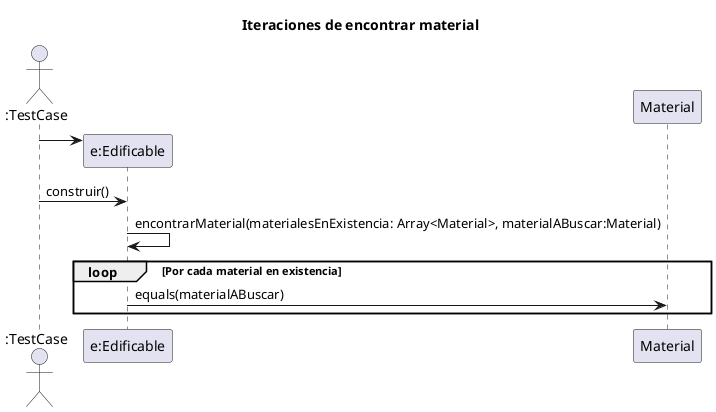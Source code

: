@startuml
title Iteraciones de encontrar material
actor ":TestCase"
create "e:Edificable"
":TestCase" ->  "e:Edificable"
":TestCase" -> "e:Edificable": construir()
"e:Edificable" -> "e:Edificable": encontrarMaterial(materialesEnExistencia: Array<Material>, materialABuscar:Material)
loop Por cada material en existencia
    "e:Edificable" -> Material: equals(materialABuscar)
end

@enduml